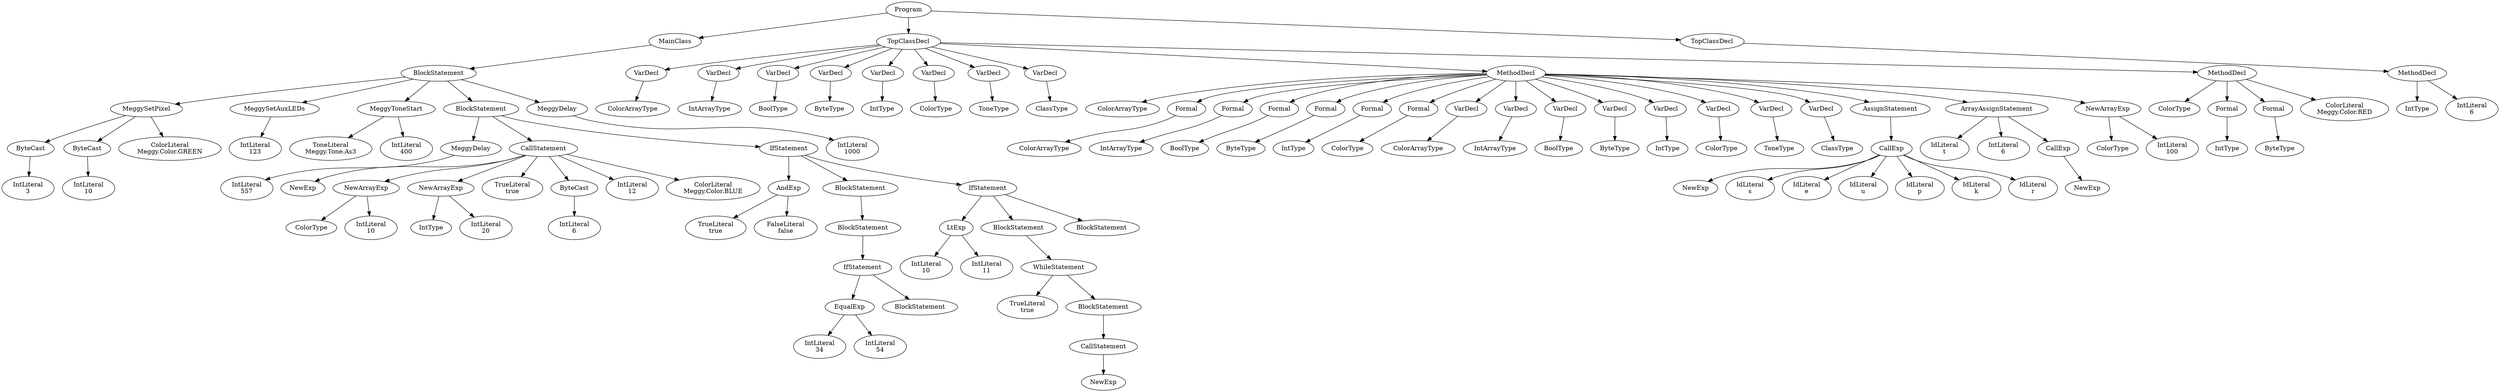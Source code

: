 digraph ASTGraph {
0 [ label="Program" ];
1 [ label="MainClass" ];
0 -> 1
2 [ label="BlockStatement" ];
1 -> 2
3 [ label="MeggySetPixel" ];
2 -> 3
4 [ label="ByteCast" ];
3 -> 4
5 [ label="IntLiteral\n3" ];
4 -> 5
6 [ label="ByteCast" ];
3 -> 6
7 [ label="IntLiteral\n10" ];
6 -> 7
8 [ label="ColorLiteral\nMeggy.Color.GREEN" ];
3 -> 8
9 [ label="MeggySetAuxLEDs" ];
2 -> 9
10 [ label="IntLiteral\n123" ];
9 -> 10
11 [ label="MeggyToneStart" ];
2 -> 11
12 [ label="ToneLiteral\nMeggy.Tone.As3" ];
11 -> 12
13 [ label="IntLiteral\n400" ];
11 -> 13
14 [ label="BlockStatement" ];
2 -> 14
15 [ label="MeggyDelay" ];
14 -> 15
16 [ label="IntLiteral\n557" ];
15 -> 16
17 [ label="CallStatement" ];
14 -> 17
18 [ label="NewExp" ];
17 -> 18
19 [ label="NewArrayExp" ];
17 -> 19
20 [ label="ColorType" ];
19 -> 20
21 [ label="IntLiteral\n10" ];
19 -> 21
22 [ label="NewArrayExp" ];
17 -> 22
23 [ label="IntType" ];
22 -> 23
24 [ label="IntLiteral\n20" ];
22 -> 24
25 [ label="TrueLiteral\ntrue" ];
17 -> 25
26 [ label="ByteCast" ];
17 -> 26
27 [ label="IntLiteral\n6" ];
26 -> 27
28 [ label="IntLiteral\n12" ];
17 -> 28
29 [ label="ColorLiteral\nMeggy.Color.BLUE" ];
17 -> 29
30 [ label="IfStatement" ];
14 -> 30
31 [ label="AndExp" ];
30 -> 31
32 [ label="TrueLiteral\ntrue" ];
31 -> 32
33 [ label="FalseLiteral\nfalse" ];
31 -> 33
34 [ label="BlockStatement" ];
30 -> 34
35 [ label="BlockStatement" ];
34 -> 35
36 [ label="IfStatement" ];
35 -> 36
37 [ label="EqualExp" ];
36 -> 37
38 [ label="IntLiteral\n34" ];
37 -> 38
39 [ label="IntLiteral\n54" ];
37 -> 39
40 [ label="BlockStatement" ];
36 -> 40
41 [ label="IfStatement" ];
30 -> 41
42 [ label="LtExp" ];
41 -> 42
43 [ label="IntLiteral\n10" ];
42 -> 43
44 [ label="IntLiteral\n11" ];
42 -> 44
45 [ label="BlockStatement" ];
41 -> 45
46 [ label="WhileStatement" ];
45 -> 46
47 [ label="TrueLiteral\ntrue" ];
46 -> 47
48 [ label="BlockStatement" ];
46 -> 48
49 [ label="CallStatement" ];
48 -> 49
50 [ label="NewExp" ];
49 -> 50
51 [ label="BlockStatement" ];
41 -> 51
52 [ label="MeggyDelay" ];
2 -> 52
53 [ label="IntLiteral\n1000" ];
52 -> 53
54 [ label="TopClassDecl" ];
0 -> 54
55 [ label="VarDecl" ];
54 -> 55
56 [ label="ColorArrayType" ];
55 -> 56
57 [ label="VarDecl" ];
54 -> 57
58 [ label="IntArrayType" ];
57 -> 58
59 [ label="VarDecl" ];
54 -> 59
60 [ label="BoolType" ];
59 -> 60
61 [ label="VarDecl" ];
54 -> 61
62 [ label="ByteType" ];
61 -> 62
63 [ label="VarDecl" ];
54 -> 63
64 [ label="IntType" ];
63 -> 64
65 [ label="VarDecl" ];
54 -> 65
66 [ label="ColorType" ];
65 -> 66
67 [ label="VarDecl" ];
54 -> 67
68 [ label="ToneType" ];
67 -> 68
69 [ label="VarDecl" ];
54 -> 69
70 [ label="ClassType" ];
69 -> 70
71 [ label="MethodDecl" ];
54 -> 71
72 [ label="ColorArrayType" ];
71 -> 72
73 [ label="Formal" ];
71 -> 73
74 [ label="ColorArrayType" ];
73 -> 74
75 [ label="Formal" ];
71 -> 75
76 [ label="IntArrayType" ];
75 -> 76
77 [ label="Formal" ];
71 -> 77
78 [ label="BoolType" ];
77 -> 78
79 [ label="Formal" ];
71 -> 79
80 [ label="ByteType" ];
79 -> 80
81 [ label="Formal" ];
71 -> 81
82 [ label="IntType" ];
81 -> 82
83 [ label="Formal" ];
71 -> 83
84 [ label="ColorType" ];
83 -> 84
85 [ label="VarDecl" ];
71 -> 85
86 [ label="ColorArrayType" ];
85 -> 86
87 [ label="VarDecl" ];
71 -> 87
88 [ label="IntArrayType" ];
87 -> 88
89 [ label="VarDecl" ];
71 -> 89
90 [ label="BoolType" ];
89 -> 90
91 [ label="VarDecl" ];
71 -> 91
92 [ label="ByteType" ];
91 -> 92
93 [ label="VarDecl" ];
71 -> 93
94 [ label="IntType" ];
93 -> 94
95 [ label="VarDecl" ];
71 -> 95
96 [ label="ColorType" ];
95 -> 96
97 [ label="VarDecl" ];
71 -> 97
98 [ label="ToneType" ];
97 -> 98
99 [ label="VarDecl" ];
71 -> 99
100 [ label="ClassType" ];
99 -> 100
101 [ label="AssignStatement" ];
71 -> 101
102 [ label="CallExp" ];
101 -> 102
103 [ label="NewExp" ];
102 -> 103
104 [ label="IdLiteral\ns" ];
102 -> 104
105 [ label="IdLiteral\ne" ];
102 -> 105
106 [ label="IdLiteral\nu" ];
102 -> 106
107 [ label="IdLiteral\np" ];
102 -> 107
108 [ label="IdLiteral\nk" ];
102 -> 108
109 [ label="IdLiteral\nr" ];
102 -> 109
110 [ label="ArrayAssignStatement" ];
71 -> 110
111 [ label="IdLiteral\nt" ];
110 -> 111
112 [ label="IntLiteral\n6" ];
110 -> 112
113 [ label="CallExp" ];
110 -> 113
114 [ label="NewExp" ];
113 -> 114
115 [ label="NewArrayExp" ];
71 -> 115
116 [ label="ColorType" ];
115 -> 116
117 [ label="IntLiteral\n100" ];
115 -> 117
118 [ label="MethodDecl" ];
54 -> 118
119 [ label="ColorType" ];
118 -> 119
120 [ label="Formal" ];
118 -> 120
121 [ label="IntType" ];
120 -> 121
122 [ label="Formal" ];
118 -> 122
123 [ label="ByteType" ];
122 -> 123
124 [ label="ColorLiteral\nMeggy.Color.RED" ];
118 -> 124
125 [ label="TopClassDecl" ];
0 -> 125
126 [ label="MethodDecl" ];
125 -> 126
127 [ label="IntType" ];
126 -> 127
128 [ label="IntLiteral\n6" ];
126 -> 128
}
